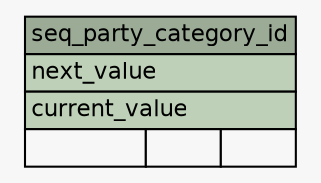 // dot 2.38.0 on Linux 3.19.0-18-generic
// SchemaSpy rev 590
digraph "seq_party_category_id" {
  graph [
    rankdir="RL"
    bgcolor="#f7f7f7"
    nodesep="0.18"
    ranksep="0.46"
    fontname="Helvetica"
    fontsize="11"
  ];
  node [
    fontname="Helvetica"
    fontsize="11"
    shape="plaintext"
  ];
  edge [
    arrowsize="0.8"
  ];
  "seq_party_category_id" [
    label=<
    <TABLE BORDER="0" CELLBORDER="1" CELLSPACING="0" BGCOLOR="#ffffff">
      <TR><TD COLSPAN="3" BGCOLOR="#9bab96" ALIGN="CENTER">seq_party_category_id</TD></TR>
      <TR><TD PORT="next_value" COLSPAN="3" BGCOLOR="#bed1b8" ALIGN="LEFT">next_value</TD></TR>
      <TR><TD PORT="current_value" COLSPAN="3" BGCOLOR="#bed1b8" ALIGN="LEFT">current_value</TD></TR>
      <TR><TD ALIGN="LEFT" BGCOLOR="#f7f7f7">  </TD><TD ALIGN="RIGHT" BGCOLOR="#f7f7f7">  </TD><TD ALIGN="RIGHT" BGCOLOR="#f7f7f7">  </TD></TR>
    </TABLE>>
    URL="tables/seq_party_category_id.html"
    tooltip="seq_party_category_id"
  ];
}
